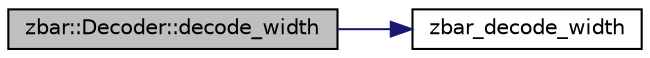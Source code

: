 digraph G
{
  edge [fontname="Helvetica",fontsize="10",labelfontname="Helvetica",labelfontsize="10"];
  node [fontname="Helvetica",fontsize="10",shape=record];
  rankdir=LR;
  Node1 [label="zbar::Decoder::decode_width",height=0.2,width=0.4,color="black", fillcolor="grey75", style="filled" fontcolor="black"];
  Node1 -> Node2 [color="midnightblue",fontsize="10",style="solid"];
  Node2 [label="zbar_decode_width",height=0.2,width=0.4,color="black", fillcolor="white", style="filled",URL="$zbar_8h.html#a1f4f9b9df8da51a3c40b8cc631a9f4cf"];
}

